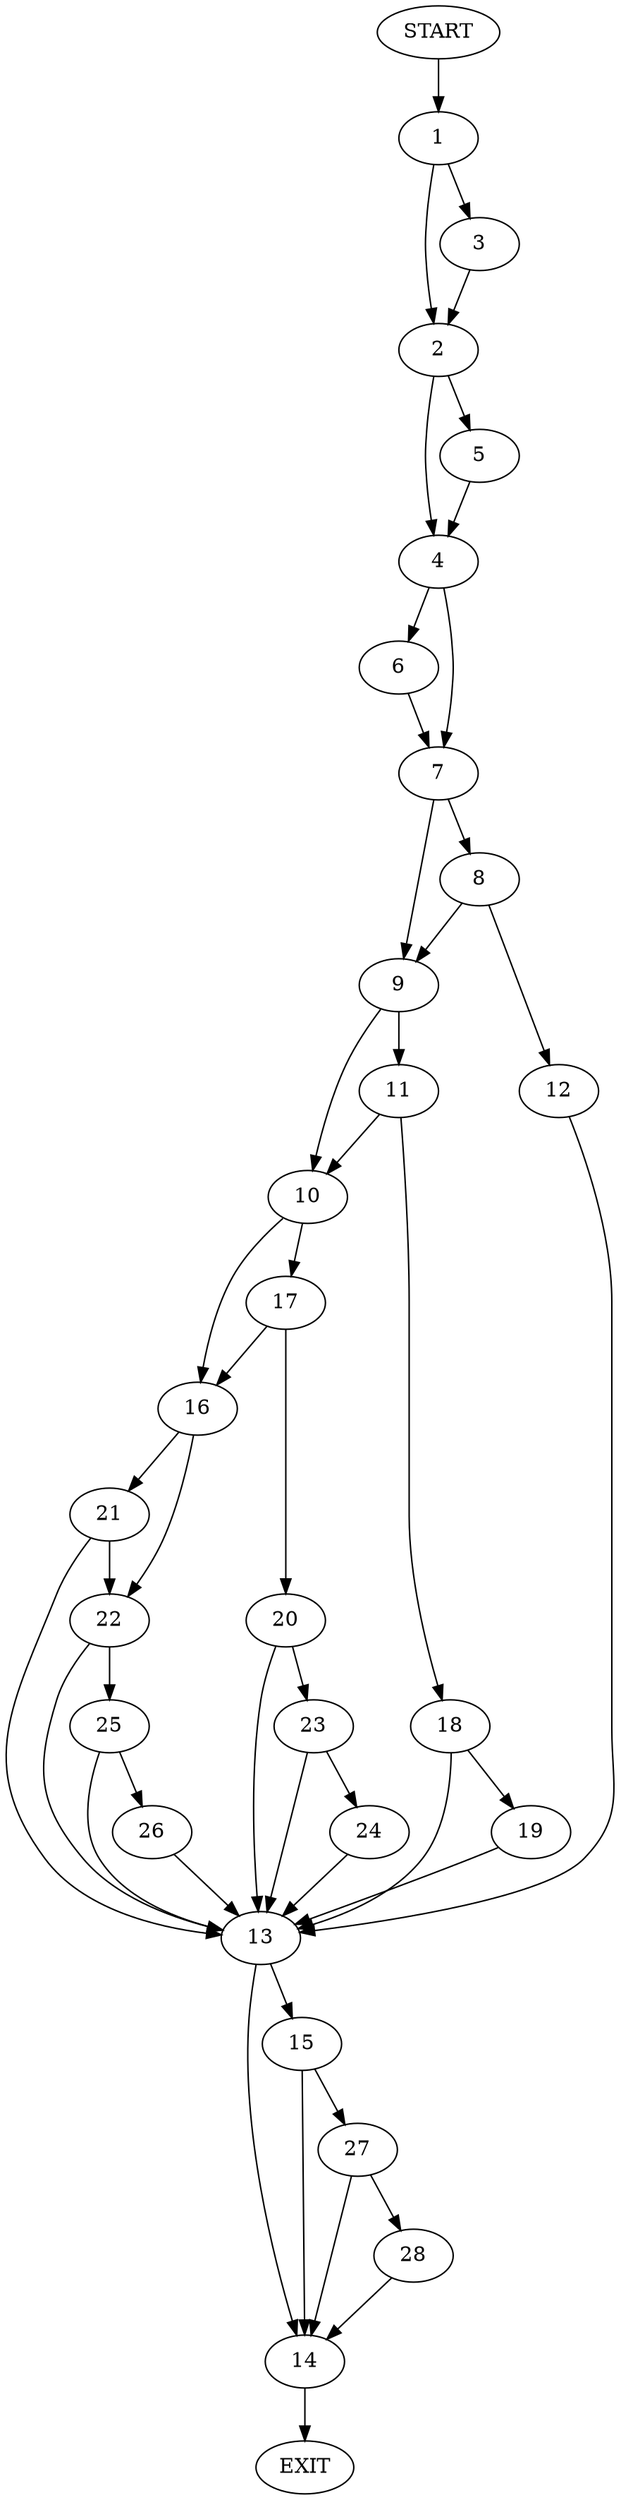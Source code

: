 digraph {
0 [label="START"]
29 [label="EXIT"]
0 -> 1
1 -> 2
1 -> 3
3 -> 2
2 -> 4
2 -> 5
5 -> 4
4 -> 6
4 -> 7
6 -> 7
7 -> 8
7 -> 9
9 -> 10
9 -> 11
8 -> 12
8 -> 9
12 -> 13
13 -> 14
13 -> 15
10 -> 16
10 -> 17
11 -> 10
11 -> 18
18 -> 13
18 -> 19
19 -> 13
17 -> 20
17 -> 16
16 -> 21
16 -> 22
20 -> 23
20 -> 13
23 -> 24
23 -> 13
24 -> 13
21 -> 22
21 -> 13
22 -> 25
22 -> 13
25 -> 13
25 -> 26
26 -> 13
14 -> 29
15 -> 27
15 -> 14
27 -> 28
27 -> 14
28 -> 14
}
